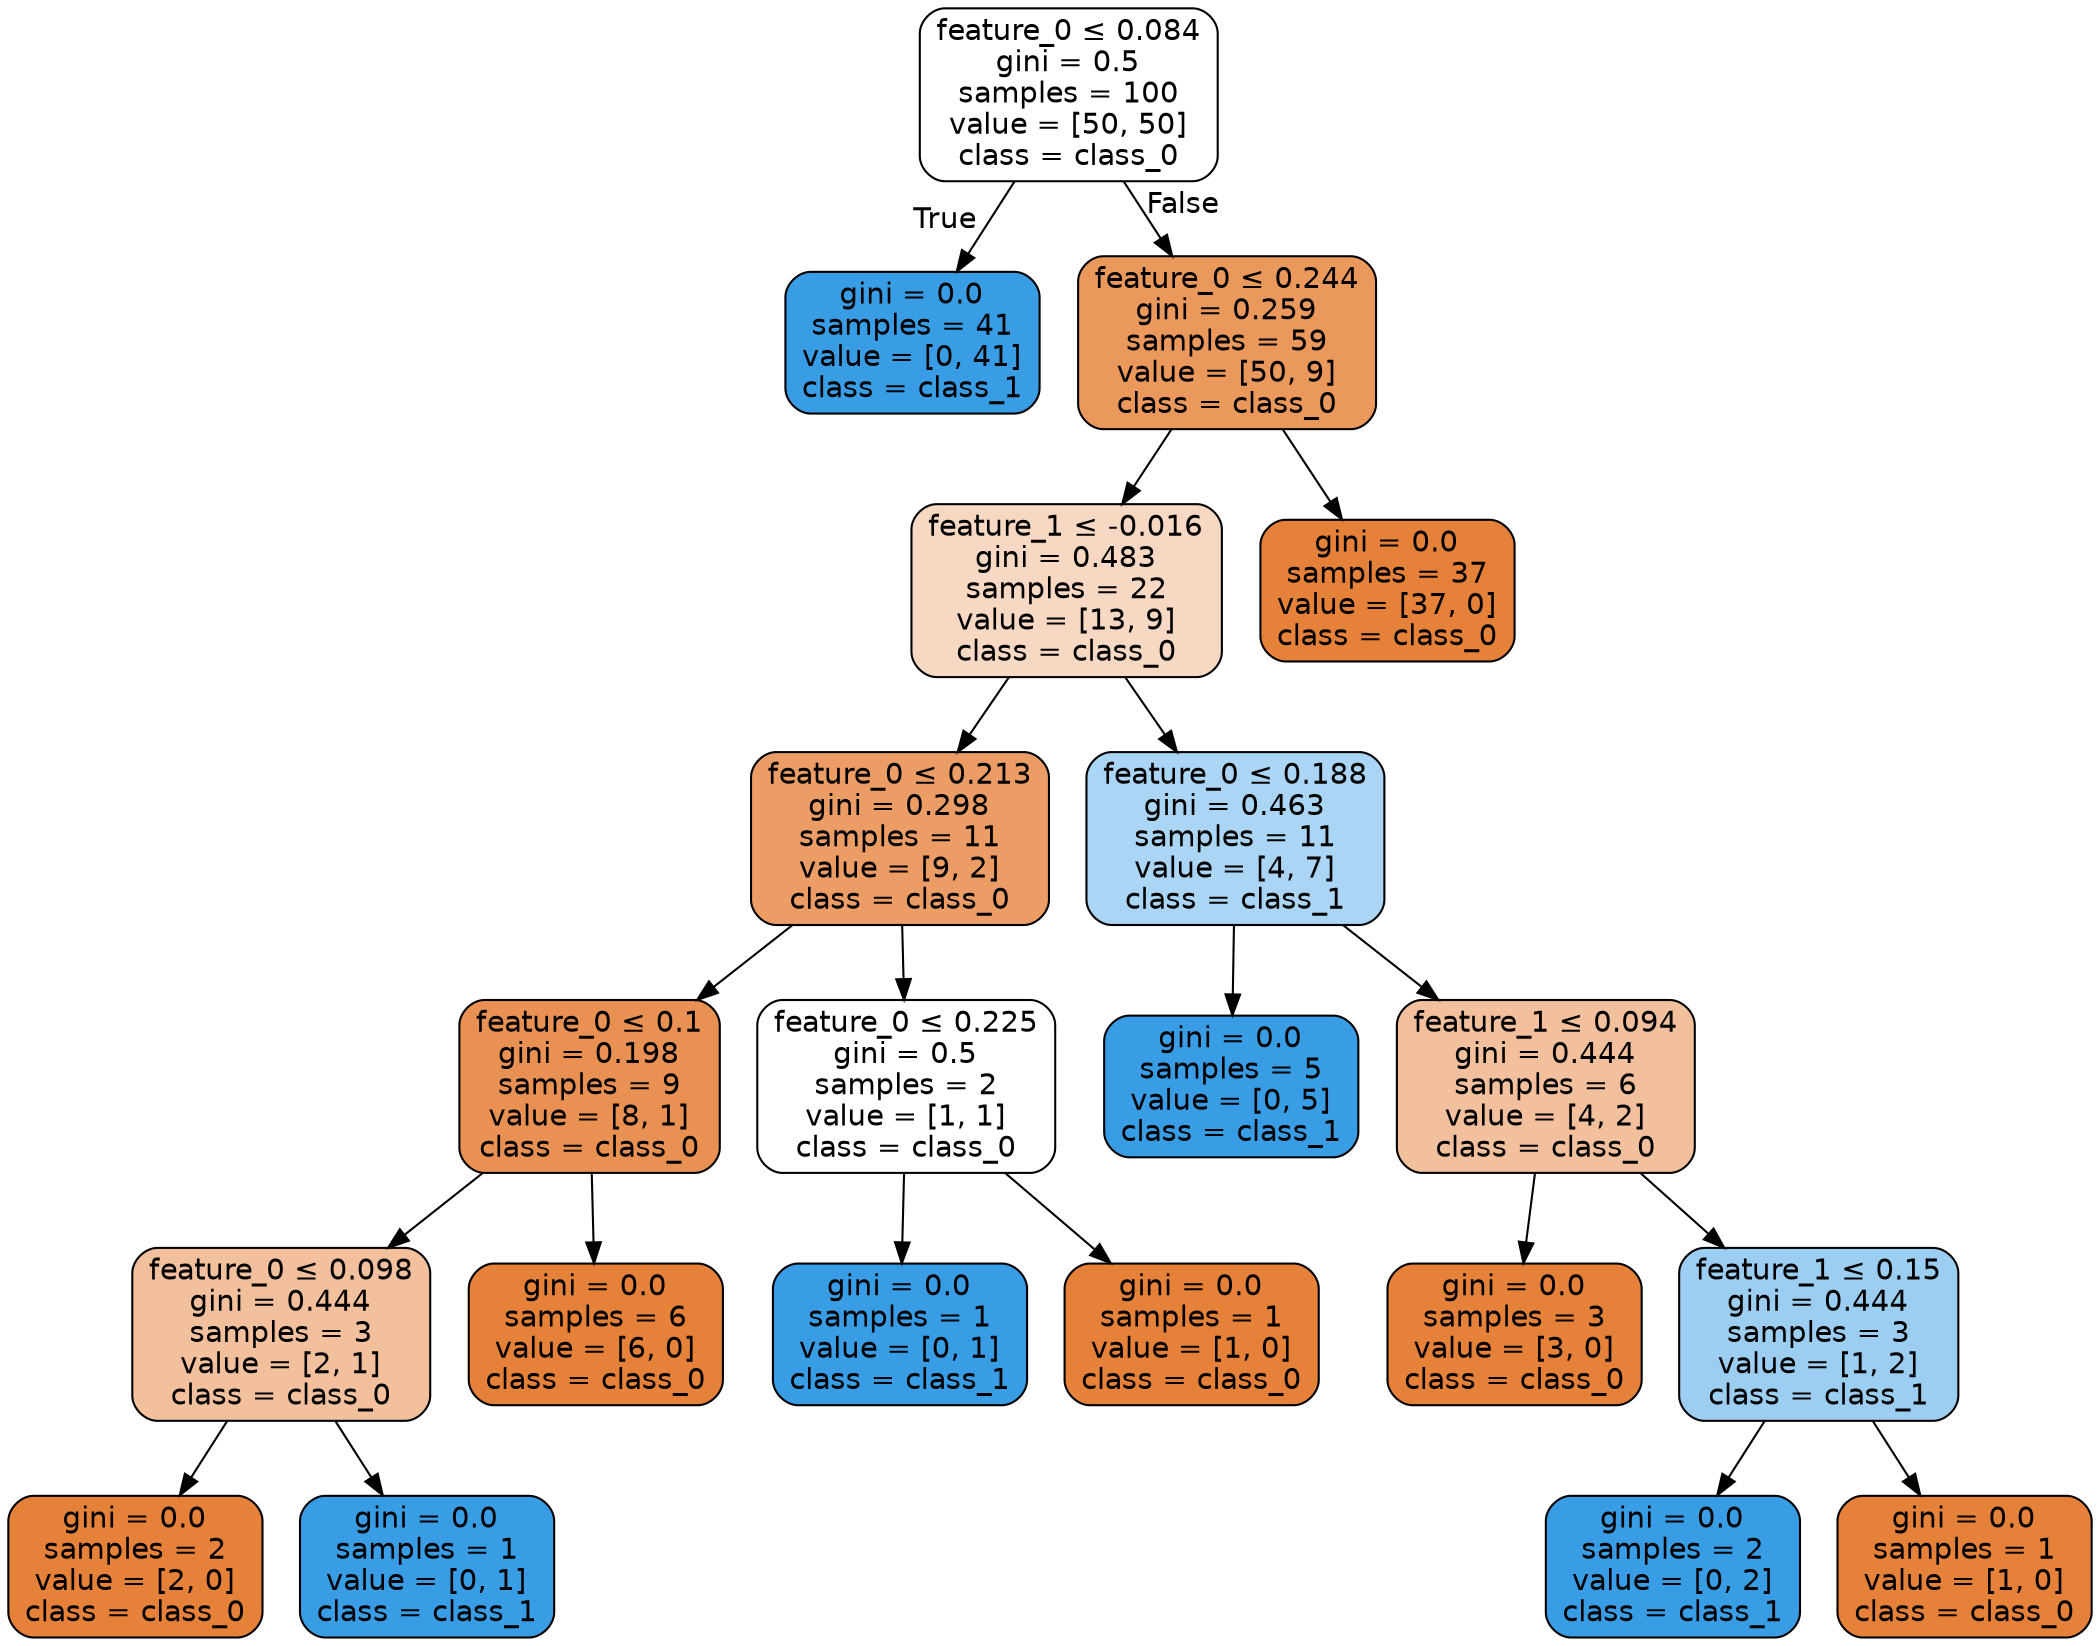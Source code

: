 digraph Tree {
node [shape=box, style="filled, rounded", color="black", fontname=helvetica] ;
edge [fontname=helvetica] ;
0 [label=<feature_0 &le; 0.084<br/>gini = 0.5<br/>samples = 100<br/>value = [50, 50]<br/>class = class_0>, fillcolor="#e5813900"] ;
1 [label=<gini = 0.0<br/>samples = 41<br/>value = [0, 41]<br/>class = class_1>, fillcolor="#399de5ff"] ;
0 -> 1 [labeldistance=2.5, labelangle=45, headlabel="True"] ;
2 [label=<feature_0 &le; 0.244<br/>gini = 0.259<br/>samples = 59<br/>value = [50, 9]<br/>class = class_0>, fillcolor="#e58139d1"] ;
0 -> 2 [labeldistance=2.5, labelangle=-45, headlabel="False"] ;
3 [label=<feature_1 &le; -0.016<br/>gini = 0.483<br/>samples = 22<br/>value = [13, 9]<br/>class = class_0>, fillcolor="#e581394e"] ;
2 -> 3 ;
4 [label=<feature_0 &le; 0.213<br/>gini = 0.298<br/>samples = 11<br/>value = [9, 2]<br/>class = class_0>, fillcolor="#e58139c6"] ;
3 -> 4 ;
5 [label=<feature_0 &le; 0.1<br/>gini = 0.198<br/>samples = 9<br/>value = [8, 1]<br/>class = class_0>, fillcolor="#e58139df"] ;
4 -> 5 ;
6 [label=<feature_0 &le; 0.098<br/>gini = 0.444<br/>samples = 3<br/>value = [2, 1]<br/>class = class_0>, fillcolor="#e581397f"] ;
5 -> 6 ;
7 [label=<gini = 0.0<br/>samples = 2<br/>value = [2, 0]<br/>class = class_0>, fillcolor="#e58139ff"] ;
6 -> 7 ;
8 [label=<gini = 0.0<br/>samples = 1<br/>value = [0, 1]<br/>class = class_1>, fillcolor="#399de5ff"] ;
6 -> 8 ;
9 [label=<gini = 0.0<br/>samples = 6<br/>value = [6, 0]<br/>class = class_0>, fillcolor="#e58139ff"] ;
5 -> 9 ;
10 [label=<feature_0 &le; 0.225<br/>gini = 0.5<br/>samples = 2<br/>value = [1, 1]<br/>class = class_0>, fillcolor="#e5813900"] ;
4 -> 10 ;
11 [label=<gini = 0.0<br/>samples = 1<br/>value = [0, 1]<br/>class = class_1>, fillcolor="#399de5ff"] ;
10 -> 11 ;
12 [label=<gini = 0.0<br/>samples = 1<br/>value = [1, 0]<br/>class = class_0>, fillcolor="#e58139ff"] ;
10 -> 12 ;
13 [label=<feature_0 &le; 0.188<br/>gini = 0.463<br/>samples = 11<br/>value = [4, 7]<br/>class = class_1>, fillcolor="#399de56d"] ;
3 -> 13 ;
14 [label=<gini = 0.0<br/>samples = 5<br/>value = [0, 5]<br/>class = class_1>, fillcolor="#399de5ff"] ;
13 -> 14 ;
15 [label=<feature_1 &le; 0.094<br/>gini = 0.444<br/>samples = 6<br/>value = [4, 2]<br/>class = class_0>, fillcolor="#e581397f"] ;
13 -> 15 ;
16 [label=<gini = 0.0<br/>samples = 3<br/>value = [3, 0]<br/>class = class_0>, fillcolor="#e58139ff"] ;
15 -> 16 ;
17 [label=<feature_1 &le; 0.15<br/>gini = 0.444<br/>samples = 3<br/>value = [1, 2]<br/>class = class_1>, fillcolor="#399de57f"] ;
15 -> 17 ;
18 [label=<gini = 0.0<br/>samples = 2<br/>value = [0, 2]<br/>class = class_1>, fillcolor="#399de5ff"] ;
17 -> 18 ;
19 [label=<gini = 0.0<br/>samples = 1<br/>value = [1, 0]<br/>class = class_0>, fillcolor="#e58139ff"] ;
17 -> 19 ;
20 [label=<gini = 0.0<br/>samples = 37<br/>value = [37, 0]<br/>class = class_0>, fillcolor="#e58139ff"] ;
2 -> 20 ;
}
